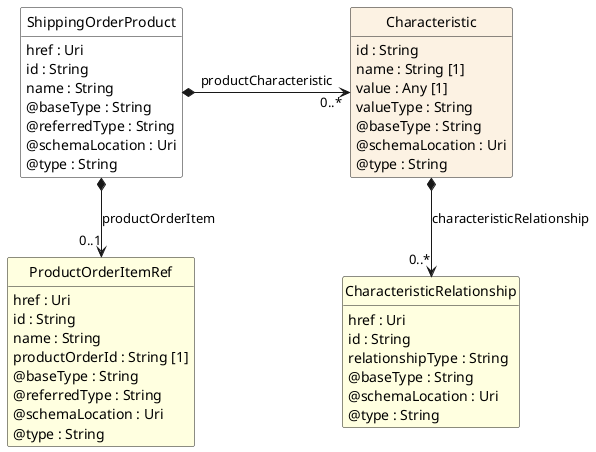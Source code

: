 @startuml
hide circle
hide methods
hide stereotype
show <<Enumeration>> stereotype
skinparam class {
   BackgroundColor<<Enumeration>> #E6F5F7
   BackgroundColor<<Ref>> #FFFFE0
   BackgroundColor<<Pivot>> #FFFFFFF
   BackgroundColor<<SimpleType>> #E2F0DA
   BackgroundColor #FCF2E3
}

class ShippingOrderProduct <<Pivot>> {
    href : Uri
    id : String
    name : String
    @baseType : String
    @referredType : String
    @schemaLocation : Uri
    @type : String
}

class Characteristic  {
    id : String
    name : String [1]
    value : Any [1]
    valueType : String
    @baseType : String
    @schemaLocation : Uri
    @type : String
}

class CharacteristicRelationship  <<Ref>> {
    href : Uri
    id : String
    relationshipType : String
    @baseType : String
    @schemaLocation : Uri
    @type : String
}

class ProductOrderItemRef  <<Ref>> {
    href : Uri
    id : String
    name : String
    productOrderId : String [1]
    @baseType : String
    @referredType : String
    @schemaLocation : Uri
    @type : String
}

ShippingOrderProduct *-right-> "0..*" Characteristic : productCharacteristic

ShippingOrderProduct *-->  "0..1" ProductOrderItemRef : productOrderItem

Characteristic *-->  "0..*" CharacteristicRelationship : characteristicRelationship

@enduml